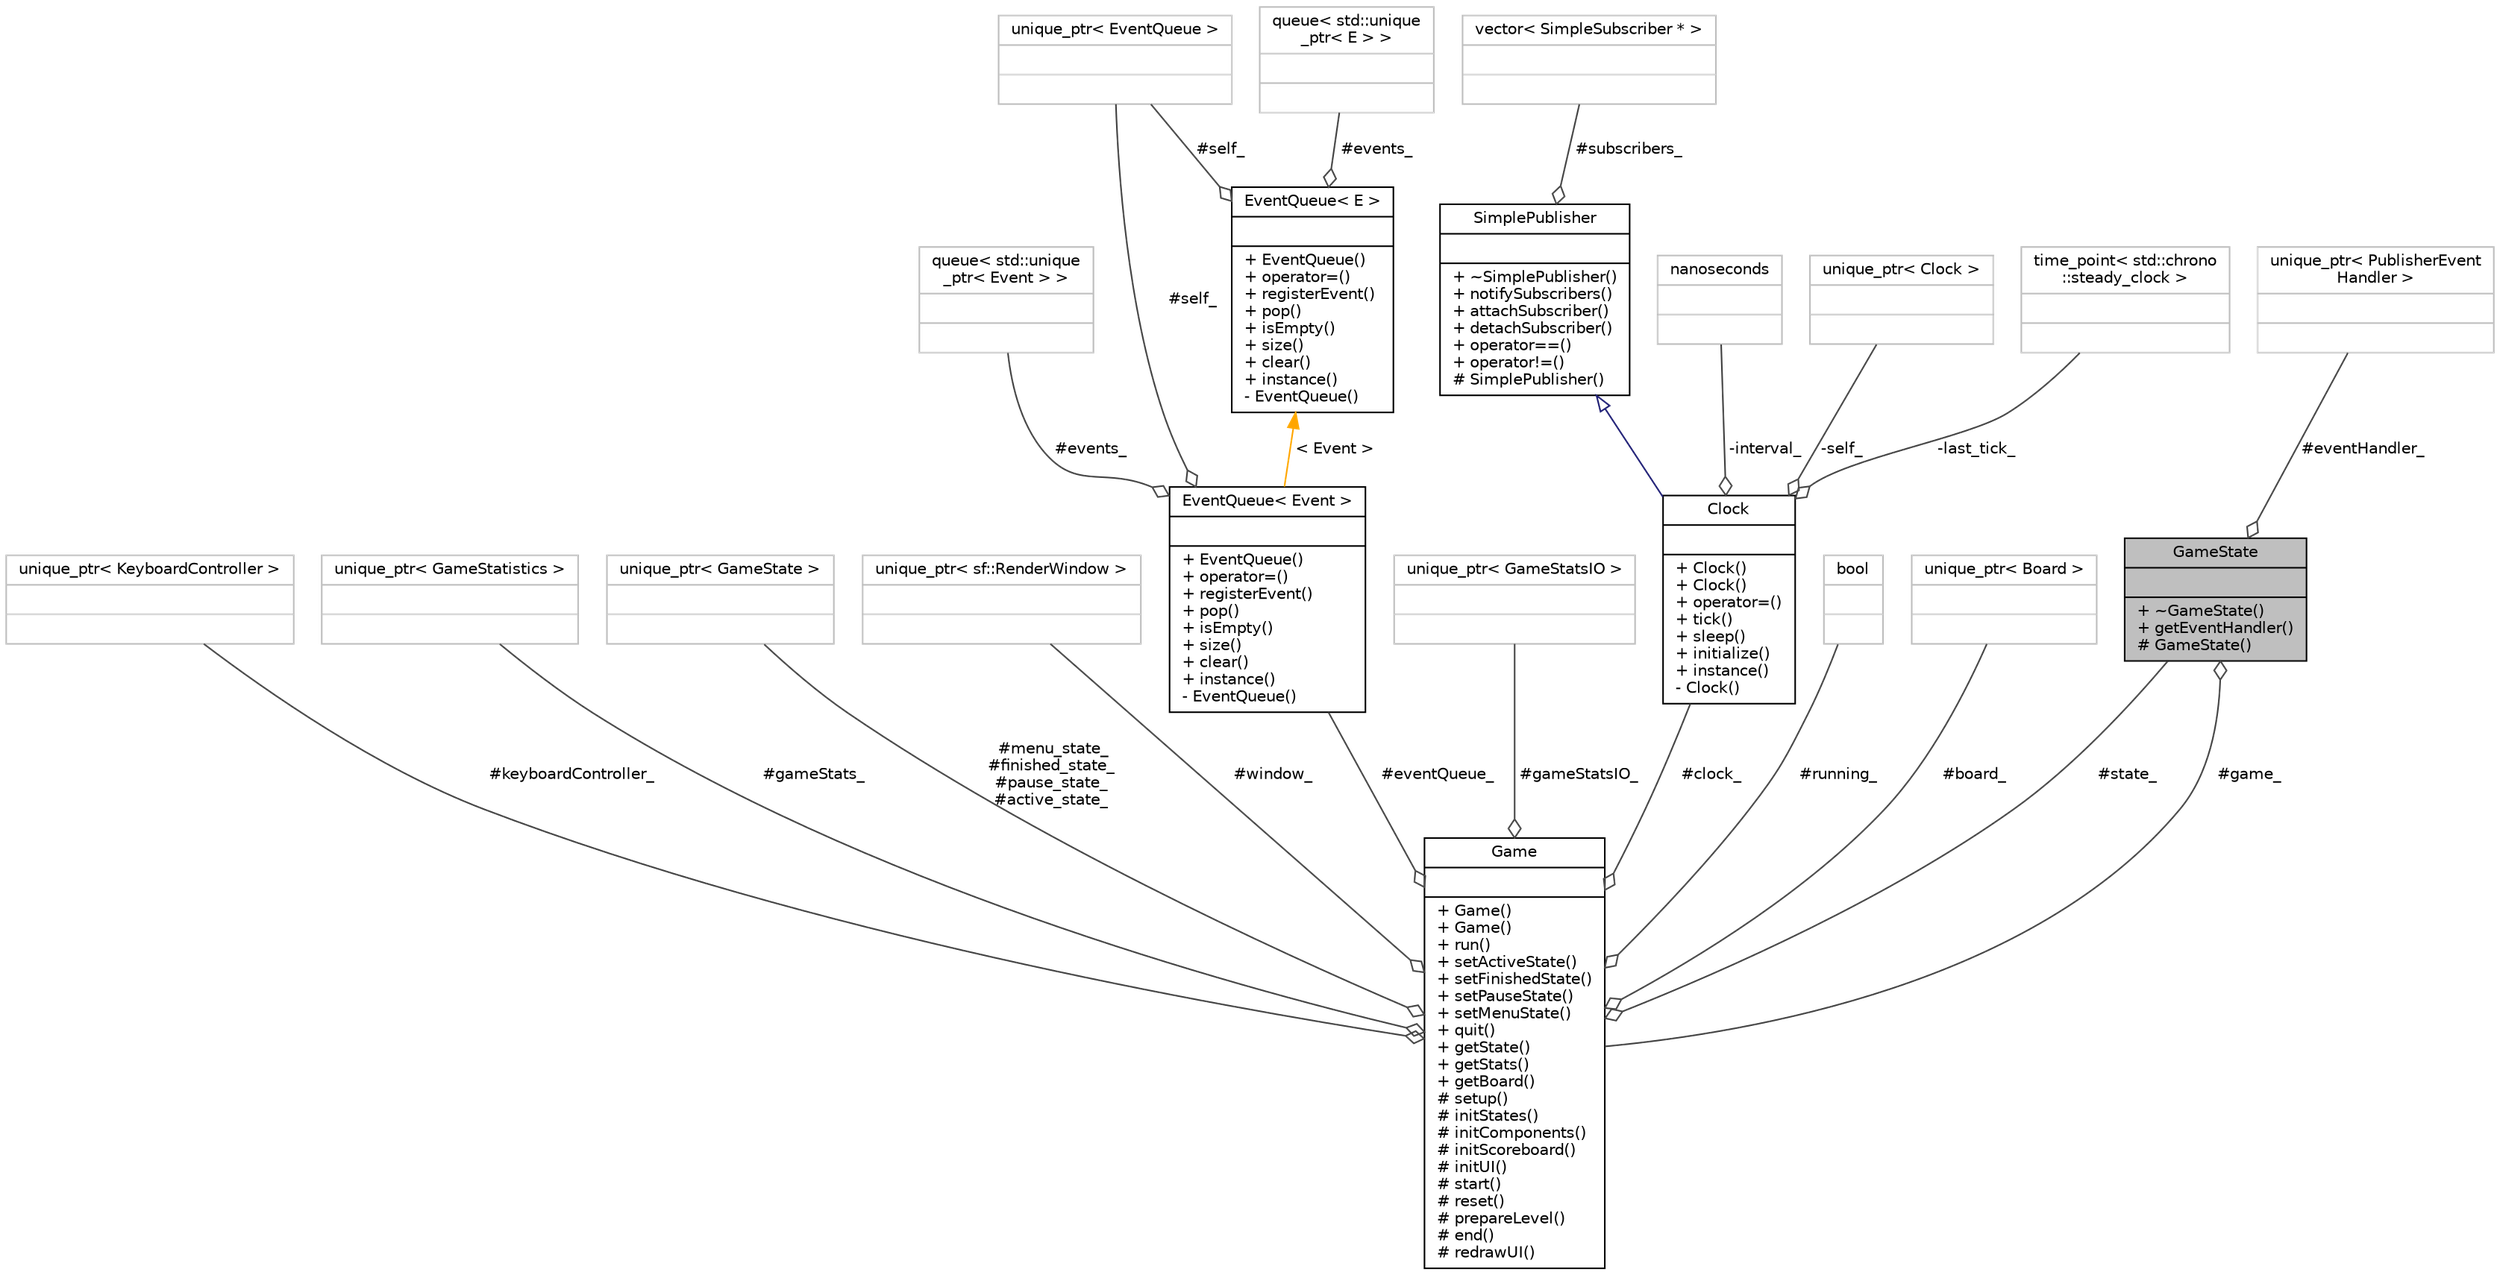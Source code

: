 digraph "GameState"
{
 // INTERACTIVE_SVG=YES
 // LATEX_PDF_SIZE
  bgcolor="transparent";
  edge [fontname="Helvetica",fontsize="10",labelfontname="Helvetica",labelfontsize="10"];
  node [fontname="Helvetica",fontsize="10",shape=record];
  Node1 [label="{GameState\n||+ ~GameState()\l+ getEventHandler()\l# GameState()\l}",height=0.2,width=0.4,color="black", fillcolor="grey75", style="filled", fontcolor="black",tooltip=" "];
  Node2 -> Node1 [color="grey25",fontsize="10",style="solid",label=" #game_" ,arrowhead="odiamond",fontname="Helvetica"];
  Node2 [label="{Game\n||+ Game()\l+ Game()\l+ run()\l+ setActiveState()\l+ setFinishedState()\l+ setPauseState()\l+ setMenuState()\l+ quit()\l+ getState()\l+ getStats()\l+ getBoard()\l# setup()\l# initStates()\l# initComponents()\l# initScoreboard()\l# initUI()\l# start()\l# reset()\l# prepareLevel()\l# end()\l# redrawUI()\l}",height=0.2,width=0.4,color="black",URL="$class_game.html",tooltip=" "];
  Node3 -> Node2 [color="grey25",fontsize="10",style="solid",label=" #keyboardController_" ,arrowhead="odiamond",fontname="Helvetica"];
  Node3 [label="{unique_ptr\< KeyboardController \>\n||}",height=0.2,width=0.4,color="grey75",tooltip=" "];
  Node4 -> Node2 [color="grey25",fontsize="10",style="solid",label=" #gameStats_" ,arrowhead="odiamond",fontname="Helvetica"];
  Node4 [label="{unique_ptr\< GameStatistics \>\n||}",height=0.2,width=0.4,color="grey75",tooltip=" "];
  Node5 -> Node2 [color="grey25",fontsize="10",style="solid",label=" #menu_state_\n#finished_state_\n#pause_state_\n#active_state_" ,arrowhead="odiamond",fontname="Helvetica"];
  Node5 [label="{unique_ptr\< GameState \>\n||}",height=0.2,width=0.4,color="grey75",tooltip=" "];
  Node6 -> Node2 [color="grey25",fontsize="10",style="solid",label=" #window_" ,arrowhead="odiamond",fontname="Helvetica"];
  Node6 [label="{unique_ptr\< sf::RenderWindow \>\n||}",height=0.2,width=0.4,color="grey75",tooltip=" "];
  Node7 -> Node2 [color="grey25",fontsize="10",style="solid",label=" #eventQueue_" ,arrowhead="odiamond",fontname="Helvetica"];
  Node7 [label="{EventQueue\< Event \>\n||+ EventQueue()\l+ operator=()\l+ registerEvent()\l+ pop()\l+ isEmpty()\l+ size()\l+ clear()\l+ instance()\l- EventQueue()\l}",height=0.2,width=0.4,color="black",URL="$class_event_queue.html",tooltip=" "];
  Node8 -> Node7 [color="grey25",fontsize="10",style="solid",label=" #events_" ,arrowhead="odiamond",fontname="Helvetica"];
  Node8 [label="{queue\< std::unique\l_ptr\< Event \> \>\n||}",height=0.2,width=0.4,color="grey75",tooltip=" "];
  Node9 -> Node7 [color="grey25",fontsize="10",style="solid",label=" #self_" ,arrowhead="odiamond",fontname="Helvetica"];
  Node9 [label="{unique_ptr\< EventQueue \>\n||}",height=0.2,width=0.4,color="grey75",tooltip=" "];
  Node10 -> Node7 [dir="back",color="orange",fontsize="10",style="solid",label=" \< Event \>" ,fontname="Helvetica"];
  Node10 [label="{EventQueue\< E \>\n||+ EventQueue()\l+ operator=()\l+ registerEvent()\l+ pop()\l+ isEmpty()\l+ size()\l+ clear()\l+ instance()\l- EventQueue()\l}",height=0.2,width=0.4,color="black",URL="$class_event_queue.html",tooltip="Singleton class wrapper for std::queue<E>."];
  Node11 -> Node10 [color="grey25",fontsize="10",style="solid",label=" #events_" ,arrowhead="odiamond",fontname="Helvetica"];
  Node11 [label="{queue\< std::unique\l_ptr\< E \> \>\n||}",height=0.2,width=0.4,color="grey75",tooltip=" "];
  Node9 -> Node10 [color="grey25",fontsize="10",style="solid",label=" #self_" ,arrowhead="odiamond",fontname="Helvetica"];
  Node12 -> Node2 [color="grey25",fontsize="10",style="solid",label=" #gameStatsIO_" ,arrowhead="odiamond",fontname="Helvetica"];
  Node12 [label="{unique_ptr\< GameStatsIO \>\n||}",height=0.2,width=0.4,color="grey75",tooltip=" "];
  Node13 -> Node2 [color="grey25",fontsize="10",style="solid",label=" #clock_" ,arrowhead="odiamond",fontname="Helvetica"];
  Node13 [label="{Clock\n||+ Clock()\l+ Clock()\l+ operator=()\l+ tick()\l+ sleep()\l+ initialize()\l+ instance()\l- Clock()\l}",height=0.2,width=0.4,color="black",URL="$class_clock.html",tooltip="Represents an externally controlled clock running at a given frequency."];
  Node14 -> Node13 [dir="back",color="midnightblue",fontsize="10",style="solid",arrowtail="onormal",fontname="Helvetica"];
  Node14 [label="{SimplePublisher\n||+ ~SimplePublisher()\l+ notifySubscribers()\l+ attachSubscriber()\l+ detachSubscriber()\l+ operator==()\l+ operator!=()\l# SimplePublisher()\l}",height=0.2,width=0.4,color="black",URL="$class_simple_publisher.html",tooltip=" "];
  Node15 -> Node14 [color="grey25",fontsize="10",style="solid",label=" #subscribers_" ,arrowhead="odiamond",fontname="Helvetica"];
  Node15 [label="{vector\< SimpleSubscriber * \>\n||}",height=0.2,width=0.4,color="grey75",tooltip=" "];
  Node16 -> Node13 [color="grey25",fontsize="10",style="solid",label=" -interval_" ,arrowhead="odiamond",fontname="Helvetica"];
  Node16 [label="{nanoseconds\n||}",height=0.2,width=0.4,color="grey75",tooltip=" "];
  Node17 -> Node13 [color="grey25",fontsize="10",style="solid",label=" -self_" ,arrowhead="odiamond",fontname="Helvetica"];
  Node17 [label="{unique_ptr\< Clock \>\n||}",height=0.2,width=0.4,color="grey75",tooltip=" "];
  Node18 -> Node13 [color="grey25",fontsize="10",style="solid",label=" -last_tick_" ,arrowhead="odiamond",fontname="Helvetica"];
  Node18 [label="{time_point\< std::chrono\l::steady_clock \>\n||}",height=0.2,width=0.4,color="grey75",tooltip=" "];
  Node19 -> Node2 [color="grey25",fontsize="10",style="solid",label=" #running_" ,arrowhead="odiamond",fontname="Helvetica"];
  Node19 [label="{bool\n||}",height=0.2,width=0.4,color="grey75",tooltip=" "];
  Node20 -> Node2 [color="grey25",fontsize="10",style="solid",label=" #board_" ,arrowhead="odiamond",fontname="Helvetica"];
  Node20 [label="{unique_ptr\< Board \>\n||}",height=0.2,width=0.4,color="grey75",tooltip=" "];
  Node1 -> Node2 [color="grey25",fontsize="10",style="solid",label=" #state_" ,arrowhead="odiamond",fontname="Helvetica"];
  Node21 -> Node1 [color="grey25",fontsize="10",style="solid",label=" #eventHandler_" ,arrowhead="odiamond",fontname="Helvetica"];
  Node21 [label="{unique_ptr\< PublisherEvent\lHandler \>\n||}",height=0.2,width=0.4,color="grey75",tooltip=" "];
}
